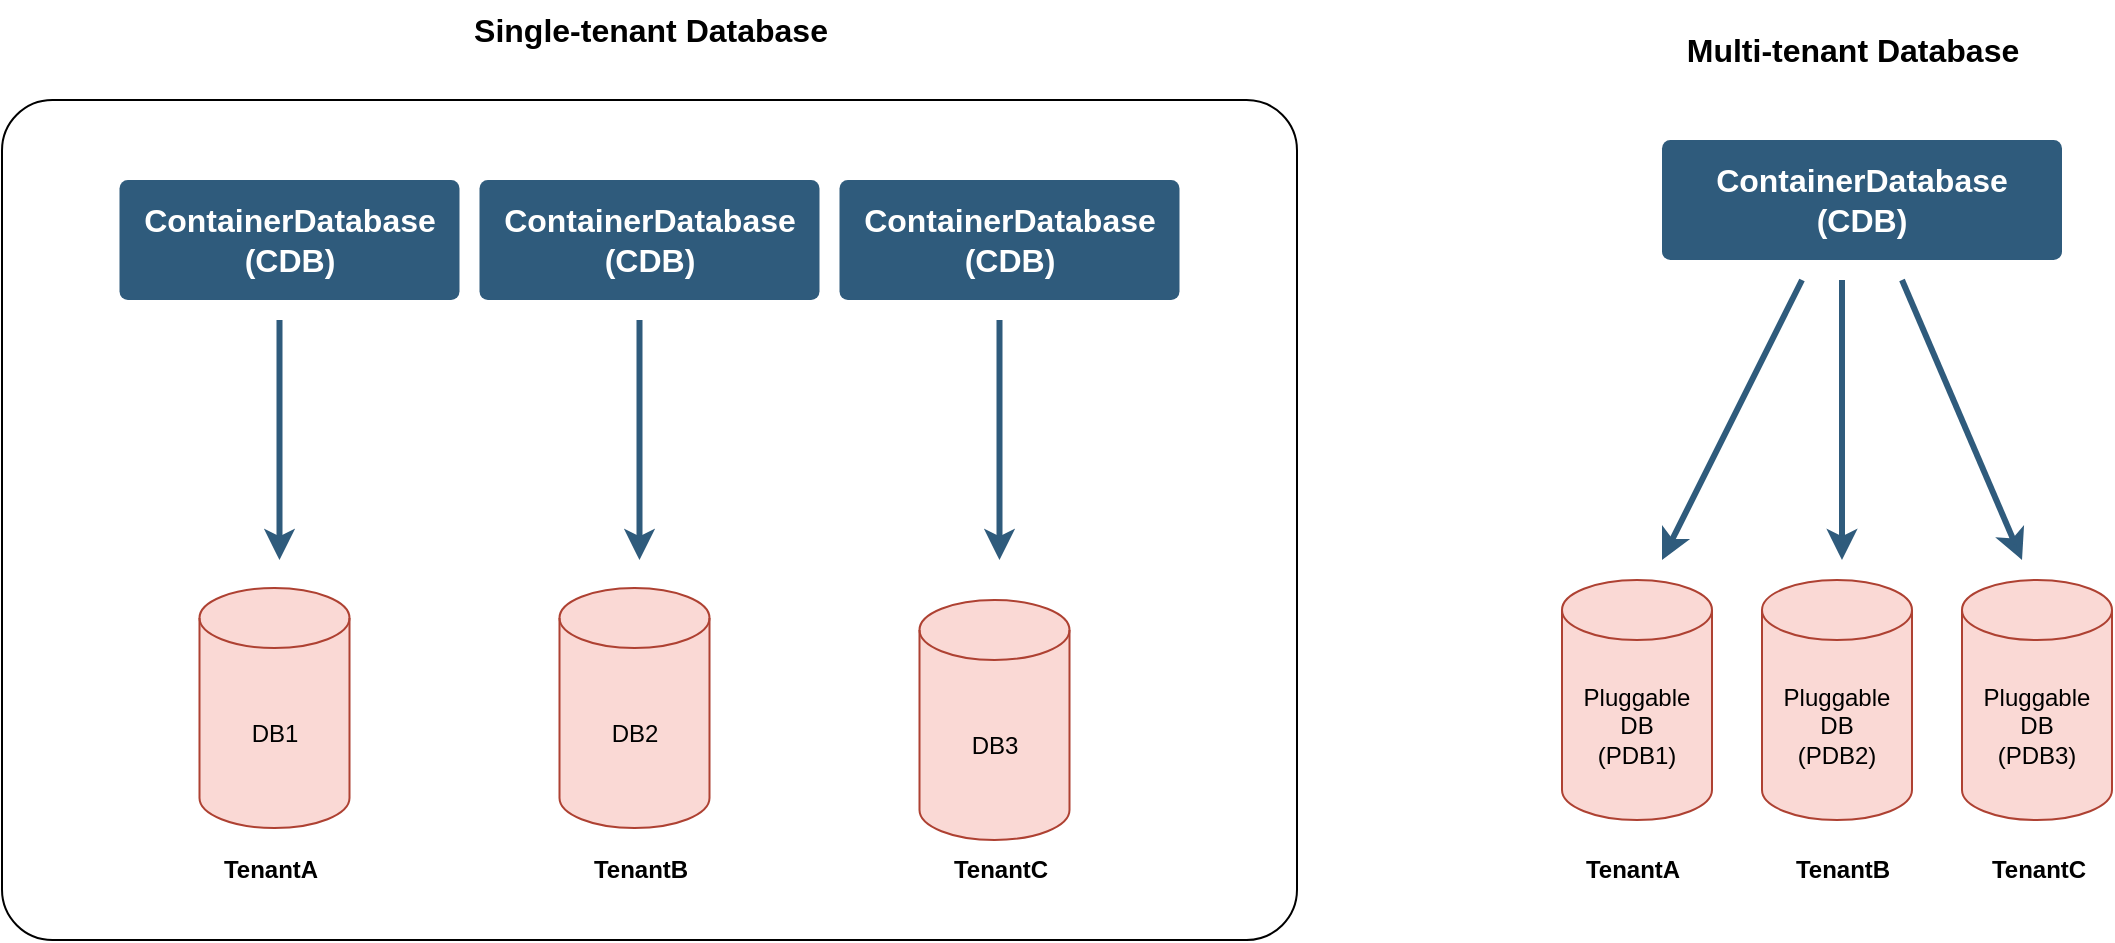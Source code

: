 <mxfile version="21.3.3" type="google">
  <diagram id="6a731a19-8d31-9384-78a2-239565b7b9f0" name="Page-1">
    <mxGraphModel grid="1" page="1" gridSize="10" guides="1" tooltips="1" connect="1" arrows="1" fold="1" pageScale="1" pageWidth="1169" pageHeight="827" background="none" math="0" shadow="0">
      <root>
        <mxCell id="0" />
        <mxCell id="1" parent="0" />
        <mxCell id="1750" value="" style="edgeStyle=none;rounded=1;jumpStyle=none;html=1;shadow=0;labelBackgroundColor=none;startArrow=none;startFill=0;jettySize=auto;orthogonalLoop=1;strokeColor=#E85642;strokeWidth=3;fontFamily=Helvetica;fontSize=14;fontColor=#FFFFFF;spacing=5;fontStyle=1;fillColor=#b0e3e6;" edge="1" parent="1">
          <mxGeometry relative="1" as="geometry">
            <mxPoint x="176.641" y="316.5" as="targetPoint" />
          </mxGeometry>
        </mxCell>
        <mxCell id="1751" value="" style="edgeStyle=none;rounded=1;jumpStyle=none;html=1;shadow=0;labelBackgroundColor=none;startArrow=none;startFill=0;jettySize=auto;orthogonalLoop=1;strokeColor=#E85642;strokeWidth=3;fontFamily=Helvetica;fontSize=14;fontColor=#FFFFFF;spacing=5;fontStyle=1;fillColor=#b0e3e6;" edge="1" parent="1">
          <mxGeometry relative="1" as="geometry">
            <mxPoint x="213" y="415.5" as="sourcePoint" />
          </mxGeometry>
        </mxCell>
        <mxCell id="1758" value="" style="edgeStyle=none;rounded=0;jumpStyle=none;html=1;shadow=0;labelBackgroundColor=none;startArrow=none;startFill=0;endArrow=classic;endFill=1;jettySize=auto;orthogonalLoop=1;strokeColor=#1699D3;strokeWidth=3;fontFamily=Helvetica;fontSize=14;fontColor=#FFFFFF;spacing=5;" edge="1" parent="1">
          <mxGeometry relative="1" as="geometry">
            <mxPoint x="570" y="632.5" as="sourcePoint" />
          </mxGeometry>
        </mxCell>
        <mxCell id="OQ7BvtPJ9knDdihIJFCK-1809" value="" style="group" connectable="0" vertex="1" parent="1">
          <mxGeometry x="-260" y="140" width="275" height="440" as="geometry" />
        </mxCell>
        <mxCell id="OQ7BvtPJ9knDdihIJFCK-1805" value="" style="group" connectable="0" vertex="1" parent="OQ7BvtPJ9knDdihIJFCK-1809">
          <mxGeometry y="60" width="275" height="380" as="geometry" />
        </mxCell>
        <mxCell id="OQ7BvtPJ9knDdihIJFCK-1779" value="ContainerDatabase&lt;br&gt;(CDB)" style="rounded=1;whiteSpace=wrap;html=1;shadow=0;labelBackgroundColor=none;strokeColor=none;strokeWidth=3;fillColor=#2F5B7C;fontFamily=Helvetica;fontSize=16;fontColor=#FFFFFF;align=center;fontStyle=1;spacing=5;arcSize=7;perimeterSpacing=2;" vertex="1" parent="OQ7BvtPJ9knDdihIJFCK-1805">
          <mxGeometry x="50" width="200" height="60" as="geometry" />
        </mxCell>
        <mxCell id="OQ7BvtPJ9knDdihIJFCK-1780" value="" style="edgeStyle=none;rounded=0;jumpStyle=none;html=1;shadow=0;labelBackgroundColor=none;startArrow=none;startFill=0;endArrow=classic;endFill=1;jettySize=auto;orthogonalLoop=1;strokeColor=#2F5B7C;strokeWidth=3;fontFamily=Helvetica;fontSize=16;fontColor=#23445D;spacing=5;" edge="1" parent="OQ7BvtPJ9knDdihIJFCK-1805">
          <mxGeometry relative="1" as="geometry">
            <mxPoint x="120" y="70" as="sourcePoint" />
            <mxPoint x="50" y="210" as="targetPoint" />
          </mxGeometry>
        </mxCell>
        <mxCell id="OQ7BvtPJ9knDdihIJFCK-1781" value="Pluggable DB&lt;br&gt;(PDB1)" style="shape=cylinder3;whiteSpace=wrap;html=1;boundedLbl=1;backgroundOutline=1;size=15;fillColor=#fad9d5;strokeColor=#ae4132;" vertex="1" parent="OQ7BvtPJ9knDdihIJFCK-1805">
          <mxGeometry y="220" width="75" height="120" as="geometry" />
        </mxCell>
        <mxCell id="OQ7BvtPJ9knDdihIJFCK-1782" value="Pluggable DB&lt;br&gt;(PDB2)" style="shape=cylinder3;whiteSpace=wrap;html=1;boundedLbl=1;backgroundOutline=1;size=15;fillColor=#fad9d5;strokeColor=#ae4132;" vertex="1" parent="OQ7BvtPJ9knDdihIJFCK-1805">
          <mxGeometry x="100" y="220" width="75" height="120" as="geometry" />
        </mxCell>
        <mxCell id="OQ7BvtPJ9knDdihIJFCK-1783" value="Pluggable DB&lt;br&gt;(PDB3)" style="shape=cylinder3;whiteSpace=wrap;html=1;boundedLbl=1;backgroundOutline=1;size=15;fillColor=#fad9d5;strokeColor=#ae4132;" vertex="1" parent="OQ7BvtPJ9knDdihIJFCK-1805">
          <mxGeometry x="200" y="220" width="75" height="120" as="geometry" />
        </mxCell>
        <mxCell id="OQ7BvtPJ9knDdihIJFCK-1784" value="" style="edgeStyle=none;rounded=0;jumpStyle=none;html=1;shadow=0;labelBackgroundColor=none;startArrow=none;startFill=0;endArrow=classic;endFill=1;jettySize=auto;orthogonalLoop=1;strokeColor=#2F5B7C;strokeWidth=3;fontFamily=Helvetica;fontSize=16;fontColor=#23445D;spacing=5;" edge="1" parent="OQ7BvtPJ9knDdihIJFCK-1805">
          <mxGeometry relative="1" as="geometry">
            <mxPoint x="140" y="70" as="sourcePoint" />
            <mxPoint x="140" y="210" as="targetPoint" />
          </mxGeometry>
        </mxCell>
        <mxCell id="OQ7BvtPJ9knDdihIJFCK-1785" value="" style="edgeStyle=none;rounded=0;jumpStyle=none;html=1;shadow=0;labelBackgroundColor=none;startArrow=none;startFill=0;endArrow=classic;endFill=1;jettySize=auto;orthogonalLoop=1;strokeColor=#2F5B7C;strokeWidth=3;fontFamily=Helvetica;fontSize=16;fontColor=#23445D;spacing=5;" edge="1" parent="OQ7BvtPJ9knDdihIJFCK-1805">
          <mxGeometry relative="1" as="geometry">
            <mxPoint x="170" y="70" as="sourcePoint" />
            <mxPoint x="230" y="210" as="targetPoint" />
          </mxGeometry>
        </mxCell>
        <mxCell id="OQ7BvtPJ9knDdihIJFCK-1787" value="&lt;b&gt;TenantA&lt;/b&gt;" style="text;html=1;align=center;verticalAlign=middle;resizable=0;points=[];autosize=1;strokeColor=none;fillColor=none;" vertex="1" parent="OQ7BvtPJ9knDdihIJFCK-1805">
          <mxGeometry y="350" width="70" height="30" as="geometry" />
        </mxCell>
        <mxCell id="OQ7BvtPJ9knDdihIJFCK-1788" value="&lt;b&gt;TenantB&lt;/b&gt;" style="text;html=1;align=center;verticalAlign=middle;resizable=0;points=[];autosize=1;strokeColor=none;fillColor=none;" vertex="1" parent="OQ7BvtPJ9knDdihIJFCK-1805">
          <mxGeometry x="105" y="350" width="70" height="30" as="geometry" />
        </mxCell>
        <mxCell id="OQ7BvtPJ9knDdihIJFCK-1789" value="&lt;b&gt;TenantC&lt;/b&gt;" style="text;html=1;align=center;verticalAlign=middle;resizable=0;points=[];autosize=1;strokeColor=none;fillColor=none;" vertex="1" parent="OQ7BvtPJ9knDdihIJFCK-1805">
          <mxGeometry x="202.5" y="350" width="70" height="30" as="geometry" />
        </mxCell>
        <mxCell id="OQ7BvtPJ9knDdihIJFCK-1807" value="&lt;font style=&quot;font-size: 16px;&quot;&gt;Multi-tenant Database&lt;/font&gt;" style="text;html=1;align=center;verticalAlign=middle;resizable=0;points=[];autosize=1;strokeColor=none;fillColor=none;fontStyle=1" vertex="1" parent="OQ7BvtPJ9knDdihIJFCK-1809">
          <mxGeometry x="50" width="190" height="30" as="geometry" />
        </mxCell>
        <mxCell id="OQ7BvtPJ9knDdihIJFCK-1814" value="" style="group" connectable="0" vertex="1" parent="1">
          <mxGeometry x="-1040" y="130" width="647.5" height="470" as="geometry" />
        </mxCell>
        <mxCell id="OQ7BvtPJ9knDdihIJFCK-1803" value="&lt;font style=&quot;font-size: 16px;&quot;&gt;Single-tenant Database&lt;/font&gt;" style="text;html=1;align=center;verticalAlign=middle;resizable=0;points=[];autosize=1;strokeColor=none;fillColor=none;fontStyle=1" vertex="1" parent="OQ7BvtPJ9knDdihIJFCK-1814">
          <mxGeometry x="223.75" width="200" height="30" as="geometry" />
        </mxCell>
        <mxCell id="OQ7BvtPJ9knDdihIJFCK-1802" value="" style="rounded=1;whiteSpace=wrap;html=1;arcSize=6;" vertex="1" parent="OQ7BvtPJ9knDdihIJFCK-1814">
          <mxGeometry y="50" width="647.5" height="420" as="geometry" />
        </mxCell>
        <mxCell id="OQ7BvtPJ9knDdihIJFCK-1791" value="" style="edgeStyle=none;rounded=0;jumpStyle=none;html=1;shadow=0;labelBackgroundColor=none;startArrow=none;startFill=0;endArrow=classic;endFill=1;jettySize=auto;orthogonalLoop=1;strokeColor=#2F5B7C;strokeWidth=3;fontFamily=Helvetica;fontSize=16;fontColor=#23445D;spacing=5;" edge="1" parent="OQ7BvtPJ9knDdihIJFCK-1814">
          <mxGeometry relative="1" as="geometry">
            <mxPoint x="138.75" y="160" as="sourcePoint" />
            <mxPoint x="138.75" y="280" as="targetPoint" />
          </mxGeometry>
        </mxCell>
        <mxCell id="OQ7BvtPJ9knDdihIJFCK-1792" value="DB1" style="shape=cylinder3;whiteSpace=wrap;html=1;boundedLbl=1;backgroundOutline=1;size=15;fillColor=#fad9d5;strokeColor=#ae4132;" vertex="1" parent="OQ7BvtPJ9knDdihIJFCK-1814">
          <mxGeometry x="98.75" y="294" width="75" height="120" as="geometry" />
        </mxCell>
        <mxCell id="OQ7BvtPJ9knDdihIJFCK-1793" value="ContainerDatabase&lt;br&gt;(CDB)" style="rounded=1;whiteSpace=wrap;html=1;shadow=0;labelBackgroundColor=none;strokeColor=none;strokeWidth=3;fillColor=#2F5B7C;fontFamily=Helvetica;fontSize=16;fontColor=#FFFFFF;align=center;fontStyle=1;spacing=5;arcSize=7;perimeterSpacing=2;" vertex="1" parent="OQ7BvtPJ9knDdihIJFCK-1814">
          <mxGeometry x="58.75" y="90" width="170" height="60" as="geometry" />
        </mxCell>
        <mxCell id="OQ7BvtPJ9knDdihIJFCK-1795" value="" style="edgeStyle=none;rounded=0;jumpStyle=none;html=1;shadow=0;labelBackgroundColor=none;startArrow=none;startFill=0;endArrow=classic;endFill=1;jettySize=auto;orthogonalLoop=1;strokeColor=#2F5B7C;strokeWidth=3;fontFamily=Helvetica;fontSize=16;fontColor=#23445D;spacing=5;" edge="1" parent="OQ7BvtPJ9knDdihIJFCK-1814">
          <mxGeometry relative="1" as="geometry">
            <mxPoint x="318.75" y="160" as="sourcePoint" />
            <mxPoint x="318.75" y="280" as="targetPoint" />
          </mxGeometry>
        </mxCell>
        <mxCell id="OQ7BvtPJ9knDdihIJFCK-1796" value="DB2" style="shape=cylinder3;whiteSpace=wrap;html=1;boundedLbl=1;backgroundOutline=1;size=15;fillColor=#fad9d5;strokeColor=#ae4132;" vertex="1" parent="OQ7BvtPJ9knDdihIJFCK-1814">
          <mxGeometry x="278.75" y="294" width="75" height="120" as="geometry" />
        </mxCell>
        <mxCell id="OQ7BvtPJ9knDdihIJFCK-1797" value="ContainerDatabase&lt;br&gt;(CDB)" style="rounded=1;whiteSpace=wrap;html=1;shadow=0;labelBackgroundColor=none;strokeColor=none;strokeWidth=3;fillColor=#2F5B7C;fontFamily=Helvetica;fontSize=16;fontColor=#FFFFFF;align=center;fontStyle=1;spacing=5;arcSize=7;perimeterSpacing=2;" vertex="1" parent="OQ7BvtPJ9knDdihIJFCK-1814">
          <mxGeometry x="238.75" y="90" width="170" height="60" as="geometry" />
        </mxCell>
        <mxCell id="OQ7BvtPJ9knDdihIJFCK-1798" value="" style="edgeStyle=none;rounded=0;jumpStyle=none;html=1;shadow=0;labelBackgroundColor=none;startArrow=none;startFill=0;endArrow=classic;endFill=1;jettySize=auto;orthogonalLoop=1;strokeColor=#2F5B7C;strokeWidth=3;fontFamily=Helvetica;fontSize=16;fontColor=#23445D;spacing=5;" edge="1" parent="OQ7BvtPJ9knDdihIJFCK-1814">
          <mxGeometry relative="1" as="geometry">
            <mxPoint x="498.75" y="160" as="sourcePoint" />
            <mxPoint x="498.75" y="280" as="targetPoint" />
          </mxGeometry>
        </mxCell>
        <mxCell id="OQ7BvtPJ9knDdihIJFCK-1799" value="DB3" style="shape=cylinder3;whiteSpace=wrap;html=1;boundedLbl=1;backgroundOutline=1;size=15;fillColor=#fad9d5;strokeColor=#ae4132;" vertex="1" parent="OQ7BvtPJ9knDdihIJFCK-1814">
          <mxGeometry x="458.75" y="300" width="75" height="120" as="geometry" />
        </mxCell>
        <mxCell id="OQ7BvtPJ9knDdihIJFCK-1800" value="ContainerDatabase&lt;br&gt;(CDB)" style="rounded=1;whiteSpace=wrap;html=1;shadow=0;labelBackgroundColor=none;strokeColor=none;strokeWidth=3;fillColor=#2F5B7C;fontFamily=Helvetica;fontSize=16;fontColor=#FFFFFF;align=center;fontStyle=1;spacing=5;arcSize=7;perimeterSpacing=2;" vertex="1" parent="OQ7BvtPJ9knDdihIJFCK-1814">
          <mxGeometry x="418.75" y="90" width="170" height="60" as="geometry" />
        </mxCell>
        <mxCell id="OQ7BvtPJ9knDdihIJFCK-1810" value="&lt;b&gt;TenantA&lt;/b&gt;" style="text;html=1;align=center;verticalAlign=middle;resizable=0;points=[];autosize=1;strokeColor=none;fillColor=none;" vertex="1" parent="OQ7BvtPJ9knDdihIJFCK-1814">
          <mxGeometry x="98.75" y="420" width="70" height="30" as="geometry" />
        </mxCell>
        <mxCell id="OQ7BvtPJ9knDdihIJFCK-1811" value="&lt;b&gt;TenantB&lt;/b&gt;" style="text;html=1;align=center;verticalAlign=middle;resizable=0;points=[];autosize=1;strokeColor=none;fillColor=none;" vertex="1" parent="OQ7BvtPJ9knDdihIJFCK-1814">
          <mxGeometry x="283.75" y="420" width="70" height="30" as="geometry" />
        </mxCell>
        <mxCell id="OQ7BvtPJ9knDdihIJFCK-1812" value="&lt;b&gt;TenantC&lt;/b&gt;" style="text;html=1;align=center;verticalAlign=middle;resizable=0;points=[];autosize=1;strokeColor=none;fillColor=none;" vertex="1" parent="OQ7BvtPJ9knDdihIJFCK-1814">
          <mxGeometry x="463.75" y="420" width="70" height="30" as="geometry" />
        </mxCell>
      </root>
    </mxGraphModel>
  </diagram>
</mxfile>
